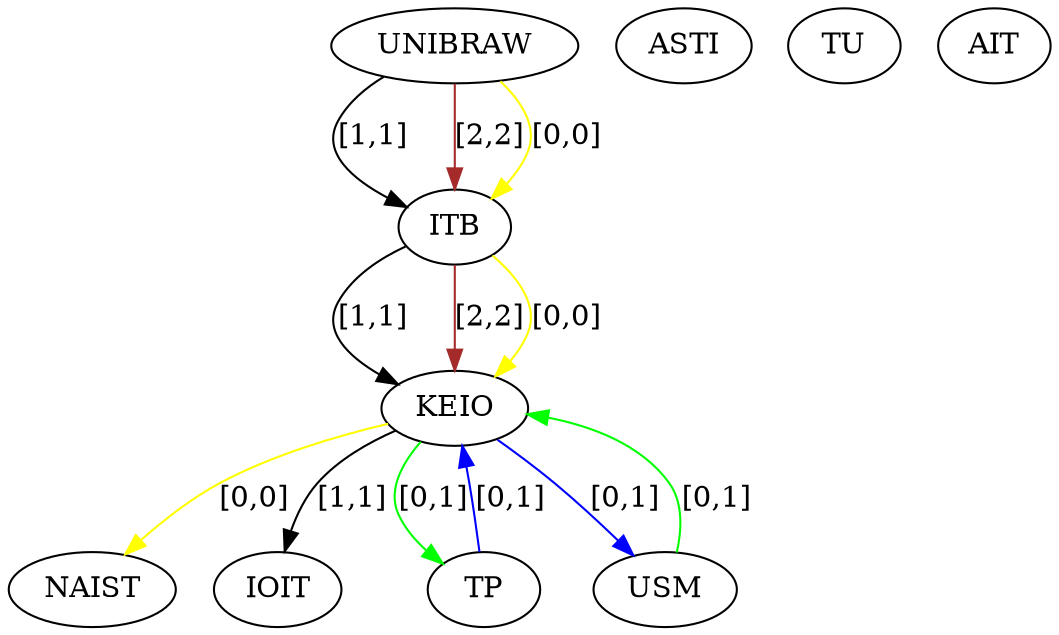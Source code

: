 digraph  {
0 [Internal=1, label=UNIBRAW];
1 [Internal=1, label=NAIST];
2 [Internal=1, label=KEIO];
3 [Internal=1, label=IOIT];
4 [Internal=1, label=ASTI];
5 [Internal=1, label=TU];
6 [Internal=1, label=AIT];
7 [Internal=1, label=ITB];
8 [Internal=1, label=TP];
9 [Internal=1, label=USM];
0 -> 7  [color=black, key=0, label="[1,1]"];
0 -> 7  [color=brown, key=1, label="[2,2]"];
0 -> 7  [color=yellow, key=2, label="[0,0]"];
2 -> 3  [color=black, key=0, label="[1,1]"];
2 -> 9  [color=blue, key=0, label="[0,1]"];
2 -> 8  [color=green, key=0, label="[0,1]"];
2 -> 1  [color=yellow, key=0, label="[0,0]"];
7 -> 2  [color=black, key=0, label="[1,1]"];
7 -> 2  [color=brown, key=1, label="[2,2]"];
7 -> 2  [color=yellow, key=2, label="[0,0]"];
8 -> 2  [color=blue, key=0, label="[0,1]"];
9 -> 2  [color=green, key=0, label="[0,1]"];
}
